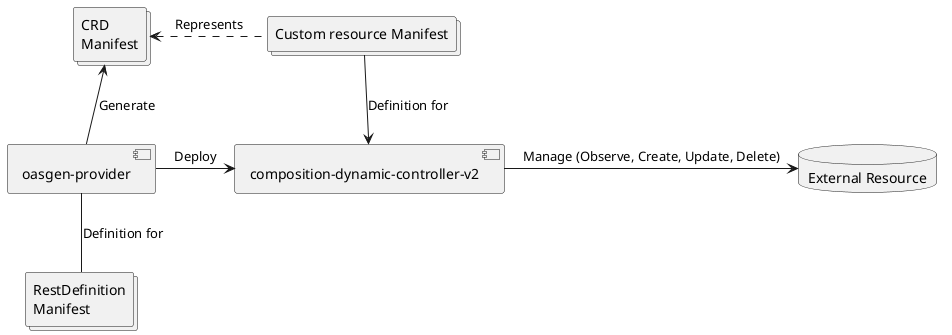 @startuml oasgen-provider
' eventsse -[hidden]- eventrouter

component "oasgen-provider" as provider
collections "RestDefinition\nManifest" as restdefinition
collections "CRD\nManifest" as crd
component "composition-dynamic-controller-v2" as cdc
collections "Custom resource Manifest" as cr
database "External Resource" as er


provider -d- restdefinition : Definition for
provider -u-> crd : Generate
provider -r-> cdc : Deploy

cdc <-u- cr : Definition for
cdc -r-> er : Manage (Observe, Create, Update, Delete)

crd <.r. cr : Represents






' package eventrouter {
'   component router
'   component informer
'   component "v1.Event" as events
' }
 
' package eventsse {
'   component subscriber
'   interface etcd
'   interface queue

'   package API {
'     component "/notifications" as publisher
'     component "/events" as getter
'   }

'   publisher-[hidden]l-getter
'   getter -d-> etcd
'   subscriber -u-> etcd
'   subscriber -u-> queue
'   publisher <-d-queue

' }

' subscriber -> router
' router <- informer
' informer -> events

@enduml 
